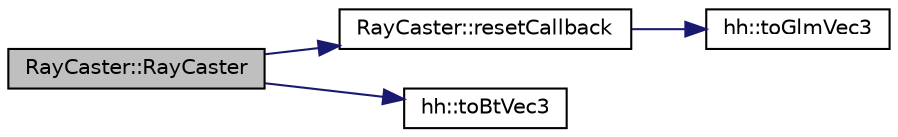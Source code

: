 digraph "RayCaster::RayCaster"
{
 // INTERACTIVE_SVG=YES
 // LATEX_PDF_SIZE
  edge [fontname="Helvetica",fontsize="10",labelfontname="Helvetica",labelfontsize="10"];
  node [fontname="Helvetica",fontsize="10",shape=record];
  rankdir="LR";
  Node1 [label="RayCaster::RayCaster",height=0.2,width=0.4,color="black", fillcolor="grey75", style="filled", fontcolor="black",tooltip=" "];
  Node1 -> Node2 [color="midnightblue",fontsize="10",style="solid",fontname="Helvetica"];
  Node2 [label="RayCaster::resetCallback",height=0.2,width=0.4,color="black", fillcolor="white", style="filled",URL="$d3/dbc/class_ray_caster.html#aca0a04a94ed2556ad220cc4c0571e2f0",tooltip=" "];
  Node2 -> Node3 [color="midnightblue",fontsize="10",style="solid",fontname="Helvetica"];
  Node3 [label="hh::toGlmVec3",height=0.2,width=0.4,color="black", fillcolor="white", style="filled",URL="$d7/dd1/namespacehh.html#ad5fffa12ef6d4badda8b6db66b21f4fb",tooltip=" "];
  Node1 -> Node4 [color="midnightblue",fontsize="10",style="solid",fontname="Helvetica"];
  Node4 [label="hh::toBtVec3",height=0.2,width=0.4,color="black", fillcolor="white", style="filled",URL="$d7/dd1/namespacehh.html#aa0102ec32d9d665ebdda89fa4c03c5b6",tooltip=" "];
}
